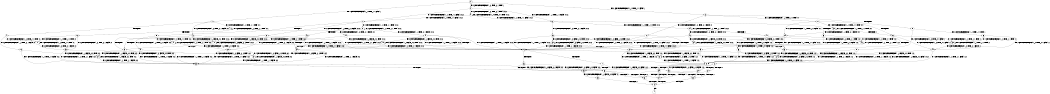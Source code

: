 digraph BCG {
size = "7, 10.5";
center = TRUE;
node [shape = circle];
0 [peripheries = 2];
0 -> 1 [label = "EX !1 !ATOMIC_EXCH_BRANCH (1, +1, TRUE, +1, 1, FALSE) !::"];
0 -> 2 [label = "EX !2 !ATOMIC_EXCH_BRANCH (1, +0, TRUE, +0, 1, TRUE) !::"];
0 -> 3 [label = "EX !0 !ATOMIC_EXCH_BRANCH (1, +1, TRUE, +1, 1, FALSE) !::"];
1 -> 4 [label = "TERMINATE !1"];
1 -> 5 [label = "EX !2 !ATOMIC_EXCH_BRANCH (1, +0, TRUE, +0, 1, FALSE) !:0:1:"];
1 -> 6 [label = "EX !0 !ATOMIC_EXCH_BRANCH (1, +1, TRUE, +1, 1, TRUE) !:0:1:"];
2 -> 7 [label = "EX !1 !ATOMIC_EXCH_BRANCH (1, +1, TRUE, +1, 1, FALSE) !:0:1:2:"];
2 -> 8 [label = "EX !0 !ATOMIC_EXCH_BRANCH (1, +1, TRUE, +1, 1, FALSE) !:0:1:2:"];
2 -> 9 [label = "EX !2 !ATOMIC_EXCH_BRANCH (1, +0, TRUE, +0, 1, TRUE) !:0:1:2:"];
3 -> 10 [label = "TERMINATE !0"];
3 -> 11 [label = "EX !1 !ATOMIC_EXCH_BRANCH (1, +1, TRUE, +1, 1, TRUE) !:0:"];
3 -> 12 [label = "EX !2 !ATOMIC_EXCH_BRANCH (1, +0, TRUE, +0, 1, FALSE) !:0:"];
4 -> 13 [label = "EX !2 !ATOMIC_EXCH_BRANCH (1, +0, TRUE, +0, 1, FALSE) !:0:"];
4 -> 14 [label = "EX !0 !ATOMIC_EXCH_BRANCH (1, +1, TRUE, +1, 1, TRUE) !:0:"];
5 -> 15 [label = "TERMINATE !1"];
5 -> 16 [label = "EX !0 !ATOMIC_EXCH_BRANCH (1, +1, TRUE, +1, 1, FALSE) !:0:1:2:"];
5 -> 17 [label = "EX !2 !ATOMIC_EXCH_BRANCH (1, +0, FALSE, +0, 2, TRUE) !:0:1:2:"];
6 -> 18 [label = "TERMINATE !1"];
6 -> 19 [label = "EX !2 !ATOMIC_EXCH_BRANCH (1, +0, TRUE, +0, 1, FALSE) !:0:1:"];
6 -> 6 [label = "EX !0 !ATOMIC_EXCH_BRANCH (1, +1, TRUE, +1, 1, TRUE) !:0:1:"];
7 -> 20 [label = "TERMINATE !1"];
7 -> 21 [label = "EX !0 !ATOMIC_EXCH_BRANCH (1, +1, TRUE, +1, 1, TRUE) !:0:1:2:"];
7 -> 22 [label = "EX !2 !ATOMIC_EXCH_BRANCH (1, +0, TRUE, +0, 1, FALSE) !:0:1:2:"];
8 -> 23 [label = "TERMINATE !0"];
8 -> 24 [label = "EX !1 !ATOMIC_EXCH_BRANCH (1, +1, TRUE, +1, 1, TRUE) !:0:1:2:"];
8 -> 25 [label = "EX !2 !ATOMIC_EXCH_BRANCH (1, +0, TRUE, +0, 1, FALSE) !:0:1:2:"];
9 -> 7 [label = "EX !1 !ATOMIC_EXCH_BRANCH (1, +1, TRUE, +1, 1, FALSE) !:0:1:2:"];
9 -> 8 [label = "EX !0 !ATOMIC_EXCH_BRANCH (1, +1, TRUE, +1, 1, FALSE) !:0:1:2:"];
9 -> 9 [label = "EX !2 !ATOMIC_EXCH_BRANCH (1, +0, TRUE, +0, 1, TRUE) !:0:1:2:"];
10 -> 26 [label = "EX !1 !ATOMIC_EXCH_BRANCH (1, +1, TRUE, +1, 1, TRUE) !::"];
10 -> 27 [label = "EX !2 !ATOMIC_EXCH_BRANCH (1, +0, TRUE, +0, 1, FALSE) !::"];
11 -> 28 [label = "TERMINATE !0"];
11 -> 29 [label = "EX !2 !ATOMIC_EXCH_BRANCH (1, +0, TRUE, +0, 1, FALSE) !:0:1:"];
11 -> 30 [label = "EX !1 !ATOMIC_EXCH_BRANCH (1, +1, TRUE, +1, 1, TRUE) !:0:1:"];
12 -> 31 [label = "TERMINATE !0"];
12 -> 16 [label = "EX !1 !ATOMIC_EXCH_BRANCH (1, +1, TRUE, +1, 1, FALSE) !:0:1:2:"];
12 -> 32 [label = "EX !2 !ATOMIC_EXCH_BRANCH (1, +0, FALSE, +0, 2, TRUE) !:0:1:2:"];
13 -> 33 [label = "EX !0 !ATOMIC_EXCH_BRANCH (1, +1, TRUE, +1, 1, FALSE) !:0:2:"];
13 -> 34 [label = "EX !2 !ATOMIC_EXCH_BRANCH (1, +0, FALSE, +0, 2, TRUE) !:0:2:"];
14 -> 35 [label = "EX !2 !ATOMIC_EXCH_BRANCH (1, +0, TRUE, +0, 1, FALSE) !:0:"];
14 -> 14 [label = "EX !0 !ATOMIC_EXCH_BRANCH (1, +1, TRUE, +1, 1, TRUE) !:0:"];
15 -> 33 [label = "EX !0 !ATOMIC_EXCH_BRANCH (1, +1, TRUE, +1, 1, FALSE) !:0:2:"];
15 -> 34 [label = "EX !2 !ATOMIC_EXCH_BRANCH (1, +0, FALSE, +0, 2, TRUE) !:0:2:"];
16 -> 36 [label = "TERMINATE !1"];
16 -> 37 [label = "TERMINATE !0"];
16 -> 38 [label = "EX !2 !ATOMIC_EXCH_BRANCH (1, +0, FALSE, +0, 2, FALSE) !:0:1:2:"];
17 -> 15 [label = "TERMINATE !1"];
17 -> 16 [label = "EX !0 !ATOMIC_EXCH_BRANCH (1, +1, TRUE, +1, 1, FALSE) !:0:1:2:"];
17 -> 17 [label = "EX !2 !ATOMIC_EXCH_BRANCH (1, +0, FALSE, +0, 2, TRUE) !:0:1:2:"];
18 -> 35 [label = "EX !2 !ATOMIC_EXCH_BRANCH (1, +0, TRUE, +0, 1, FALSE) !:0:"];
18 -> 14 [label = "EX !0 !ATOMIC_EXCH_BRANCH (1, +1, TRUE, +1, 1, TRUE) !:0:"];
19 -> 39 [label = "TERMINATE !1"];
19 -> 40 [label = "EX !2 !ATOMIC_EXCH_BRANCH (1, +0, FALSE, +0, 2, TRUE) !:0:1:2:"];
19 -> 16 [label = "EX !0 !ATOMIC_EXCH_BRANCH (1, +1, TRUE, +1, 1, FALSE) !:0:1:2:"];
20 -> 41 [label = "EX !0 !ATOMIC_EXCH_BRANCH (1, +1, TRUE, +1, 1, TRUE) !:0:2:"];
20 -> 42 [label = "EX !2 !ATOMIC_EXCH_BRANCH (1, +0, TRUE, +0, 1, FALSE) !:0:2:"];
21 -> 43 [label = "TERMINATE !1"];
21 -> 44 [label = "EX !2 !ATOMIC_EXCH_BRANCH (1, +0, TRUE, +0, 1, FALSE) !:0:1:2:"];
21 -> 21 [label = "EX !0 !ATOMIC_EXCH_BRANCH (1, +1, TRUE, +1, 1, TRUE) !:0:1:2:"];
22 -> 15 [label = "TERMINATE !1"];
22 -> 16 [label = "EX !0 !ATOMIC_EXCH_BRANCH (1, +1, TRUE, +1, 1, FALSE) !:0:1:2:"];
22 -> 17 [label = "EX !2 !ATOMIC_EXCH_BRANCH (1, +0, FALSE, +0, 2, TRUE) !:0:1:2:"];
23 -> 45 [label = "EX !1 !ATOMIC_EXCH_BRANCH (1, +1, TRUE, +1, 1, TRUE) !:1:2:"];
23 -> 46 [label = "EX !2 !ATOMIC_EXCH_BRANCH (1, +0, TRUE, +0, 1, FALSE) !:1:2:"];
24 -> 47 [label = "TERMINATE !0"];
24 -> 48 [label = "EX !2 !ATOMIC_EXCH_BRANCH (1, +0, TRUE, +0, 1, FALSE) !:0:1:2:"];
24 -> 24 [label = "EX !1 !ATOMIC_EXCH_BRANCH (1, +1, TRUE, +1, 1, TRUE) !:0:1:2:"];
25 -> 31 [label = "TERMINATE !0"];
25 -> 16 [label = "EX !1 !ATOMIC_EXCH_BRANCH (1, +1, TRUE, +1, 1, FALSE) !:0:1:2:"];
25 -> 32 [label = "EX !2 !ATOMIC_EXCH_BRANCH (1, +0, FALSE, +0, 2, TRUE) !:0:1:2:"];
26 -> 49 [label = "EX !2 !ATOMIC_EXCH_BRANCH (1, +0, TRUE, +0, 1, FALSE) !:1:"];
26 -> 50 [label = "EX !1 !ATOMIC_EXCH_BRANCH (1, +1, TRUE, +1, 1, TRUE) !:1:"];
27 -> 51 [label = "EX !1 !ATOMIC_EXCH_BRANCH (1, +1, TRUE, +1, 1, FALSE) !:1:2:"];
27 -> 52 [label = "EX !2 !ATOMIC_EXCH_BRANCH (1, +0, FALSE, +0, 2, TRUE) !:1:2:"];
28 -> 49 [label = "EX !2 !ATOMIC_EXCH_BRANCH (1, +0, TRUE, +0, 1, FALSE) !:1:"];
28 -> 50 [label = "EX !1 !ATOMIC_EXCH_BRANCH (1, +1, TRUE, +1, 1, TRUE) !:1:"];
29 -> 53 [label = "TERMINATE !0"];
29 -> 54 [label = "EX !2 !ATOMIC_EXCH_BRANCH (1, +0, FALSE, +0, 2, TRUE) !:0:1:2:"];
29 -> 16 [label = "EX !1 !ATOMIC_EXCH_BRANCH (1, +1, TRUE, +1, 1, FALSE) !:0:1:2:"];
30 -> 28 [label = "TERMINATE !0"];
30 -> 29 [label = "EX !2 !ATOMIC_EXCH_BRANCH (1, +0, TRUE, +0, 1, FALSE) !:0:1:"];
30 -> 30 [label = "EX !1 !ATOMIC_EXCH_BRANCH (1, +1, TRUE, +1, 1, TRUE) !:0:1:"];
31 -> 51 [label = "EX !1 !ATOMIC_EXCH_BRANCH (1, +1, TRUE, +1, 1, FALSE) !:1:2:"];
31 -> 52 [label = "EX !2 !ATOMIC_EXCH_BRANCH (1, +0, FALSE, +0, 2, TRUE) !:1:2:"];
32 -> 31 [label = "TERMINATE !0"];
32 -> 16 [label = "EX !1 !ATOMIC_EXCH_BRANCH (1, +1, TRUE, +1, 1, FALSE) !:0:1:2:"];
32 -> 32 [label = "EX !2 !ATOMIC_EXCH_BRANCH (1, +0, FALSE, +0, 2, TRUE) !:0:1:2:"];
33 -> 55 [label = "TERMINATE !0"];
33 -> 56 [label = "EX !2 !ATOMIC_EXCH_BRANCH (1, +0, FALSE, +0, 2, FALSE) !:0:2:"];
34 -> 33 [label = "EX !0 !ATOMIC_EXCH_BRANCH (1, +1, TRUE, +1, 1, FALSE) !:0:2:"];
34 -> 34 [label = "EX !2 !ATOMIC_EXCH_BRANCH (1, +0, FALSE, +0, 2, TRUE) !:0:2:"];
35 -> 57 [label = "EX !2 !ATOMIC_EXCH_BRANCH (1, +0, FALSE, +0, 2, TRUE) !:0:2:"];
35 -> 33 [label = "EX !0 !ATOMIC_EXCH_BRANCH (1, +1, TRUE, +1, 1, FALSE) !:0:2:"];
36 -> 55 [label = "TERMINATE !0"];
36 -> 56 [label = "EX !2 !ATOMIC_EXCH_BRANCH (1, +0, FALSE, +0, 2, FALSE) !:0:2:"];
37 -> 55 [label = "TERMINATE !1"];
37 -> 58 [label = "EX !2 !ATOMIC_EXCH_BRANCH (1, +0, FALSE, +0, 2, FALSE) !:1:2:"];
38 -> 59 [label = "TERMINATE !1"];
38 -> 60 [label = "TERMINATE !2"];
38 -> 61 [label = "TERMINATE !0"];
39 -> 57 [label = "EX !2 !ATOMIC_EXCH_BRANCH (1, +0, FALSE, +0, 2, TRUE) !:0:2:"];
39 -> 33 [label = "EX !0 !ATOMIC_EXCH_BRANCH (1, +1, TRUE, +1, 1, FALSE) !:0:2:"];
40 -> 39 [label = "TERMINATE !1"];
40 -> 40 [label = "EX !2 !ATOMIC_EXCH_BRANCH (1, +0, FALSE, +0, 2, TRUE) !:0:1:2:"];
40 -> 16 [label = "EX !0 !ATOMIC_EXCH_BRANCH (1, +1, TRUE, +1, 1, FALSE) !:0:1:2:"];
41 -> 62 [label = "EX !2 !ATOMIC_EXCH_BRANCH (1, +0, TRUE, +0, 1, FALSE) !:0:2:"];
41 -> 41 [label = "EX !0 !ATOMIC_EXCH_BRANCH (1, +1, TRUE, +1, 1, TRUE) !:0:2:"];
42 -> 33 [label = "EX !0 !ATOMIC_EXCH_BRANCH (1, +1, TRUE, +1, 1, FALSE) !:0:2:"];
42 -> 34 [label = "EX !2 !ATOMIC_EXCH_BRANCH (1, +0, FALSE, +0, 2, TRUE) !:0:2:"];
43 -> 62 [label = "EX !2 !ATOMIC_EXCH_BRANCH (1, +0, TRUE, +0, 1, FALSE) !:0:2:"];
43 -> 41 [label = "EX !0 !ATOMIC_EXCH_BRANCH (1, +1, TRUE, +1, 1, TRUE) !:0:2:"];
44 -> 39 [label = "TERMINATE !1"];
44 -> 40 [label = "EX !2 !ATOMIC_EXCH_BRANCH (1, +0, FALSE, +0, 2, TRUE) !:0:1:2:"];
44 -> 16 [label = "EX !0 !ATOMIC_EXCH_BRANCH (1, +1, TRUE, +1, 1, FALSE) !:0:1:2:"];
45 -> 63 [label = "EX !2 !ATOMIC_EXCH_BRANCH (1, +0, TRUE, +0, 1, FALSE) !:1:2:"];
45 -> 45 [label = "EX !1 !ATOMIC_EXCH_BRANCH (1, +1, TRUE, +1, 1, TRUE) !:1:2:"];
46 -> 51 [label = "EX !1 !ATOMIC_EXCH_BRANCH (1, +1, TRUE, +1, 1, FALSE) !:1:2:"];
46 -> 52 [label = "EX !2 !ATOMIC_EXCH_BRANCH (1, +0, FALSE, +0, 2, TRUE) !:1:2:"];
47 -> 63 [label = "EX !2 !ATOMIC_EXCH_BRANCH (1, +0, TRUE, +0, 1, FALSE) !:1:2:"];
47 -> 45 [label = "EX !1 !ATOMIC_EXCH_BRANCH (1, +1, TRUE, +1, 1, TRUE) !:1:2:"];
48 -> 53 [label = "TERMINATE !0"];
48 -> 54 [label = "EX !2 !ATOMIC_EXCH_BRANCH (1, +0, FALSE, +0, 2, TRUE) !:0:1:2:"];
48 -> 16 [label = "EX !1 !ATOMIC_EXCH_BRANCH (1, +1, TRUE, +1, 1, FALSE) !:0:1:2:"];
49 -> 64 [label = "EX !2 !ATOMIC_EXCH_BRANCH (1, +0, FALSE, +0, 2, TRUE) !:1:2:"];
49 -> 51 [label = "EX !1 !ATOMIC_EXCH_BRANCH (1, +1, TRUE, +1, 1, FALSE) !:1:2:"];
50 -> 49 [label = "EX !2 !ATOMIC_EXCH_BRANCH (1, +0, TRUE, +0, 1, FALSE) !:1:"];
50 -> 50 [label = "EX !1 !ATOMIC_EXCH_BRANCH (1, +1, TRUE, +1, 1, TRUE) !:1:"];
51 -> 55 [label = "TERMINATE !1"];
51 -> 58 [label = "EX !2 !ATOMIC_EXCH_BRANCH (1, +0, FALSE, +0, 2, FALSE) !:1:2:"];
52 -> 51 [label = "EX !1 !ATOMIC_EXCH_BRANCH (1, +1, TRUE, +1, 1, FALSE) !:1:2:"];
52 -> 52 [label = "EX !2 !ATOMIC_EXCH_BRANCH (1, +0, FALSE, +0, 2, TRUE) !:1:2:"];
53 -> 64 [label = "EX !2 !ATOMIC_EXCH_BRANCH (1, +0, FALSE, +0, 2, TRUE) !:1:2:"];
53 -> 51 [label = "EX !1 !ATOMIC_EXCH_BRANCH (1, +1, TRUE, +1, 1, FALSE) !:1:2:"];
54 -> 53 [label = "TERMINATE !0"];
54 -> 54 [label = "EX !2 !ATOMIC_EXCH_BRANCH (1, +0, FALSE, +0, 2, TRUE) !:0:1:2:"];
54 -> 16 [label = "EX !1 !ATOMIC_EXCH_BRANCH (1, +1, TRUE, +1, 1, FALSE) !:0:1:2:"];
55 -> 65 [label = "EX !2 !ATOMIC_EXCH_BRANCH (1, +0, FALSE, +0, 2, FALSE) !:2:"];
56 -> 66 [label = "TERMINATE !2"];
56 -> 67 [label = "TERMINATE !0"];
57 -> 57 [label = "EX !2 !ATOMIC_EXCH_BRANCH (1, +0, FALSE, +0, 2, TRUE) !:0:2:"];
57 -> 33 [label = "EX !0 !ATOMIC_EXCH_BRANCH (1, +1, TRUE, +1, 1, FALSE) !:0:2:"];
58 -> 67 [label = "TERMINATE !1"];
58 -> 68 [label = "TERMINATE !2"];
59 -> 66 [label = "TERMINATE !2"];
59 -> 67 [label = "TERMINATE !0"];
60 -> 66 [label = "TERMINATE !1"];
60 -> 68 [label = "TERMINATE !0"];
61 -> 67 [label = "TERMINATE !1"];
61 -> 68 [label = "TERMINATE !2"];
62 -> 57 [label = "EX !2 !ATOMIC_EXCH_BRANCH (1, +0, FALSE, +0, 2, TRUE) !:0:2:"];
62 -> 33 [label = "EX !0 !ATOMIC_EXCH_BRANCH (1, +1, TRUE, +1, 1, FALSE) !:0:2:"];
63 -> 64 [label = "EX !2 !ATOMIC_EXCH_BRANCH (1, +0, FALSE, +0, 2, TRUE) !:1:2:"];
63 -> 51 [label = "EX !1 !ATOMIC_EXCH_BRANCH (1, +1, TRUE, +1, 1, FALSE) !:1:2:"];
64 -> 64 [label = "EX !2 !ATOMIC_EXCH_BRANCH (1, +0, FALSE, +0, 2, TRUE) !:1:2:"];
64 -> 51 [label = "EX !1 !ATOMIC_EXCH_BRANCH (1, +1, TRUE, +1, 1, FALSE) !:1:2:"];
65 -> 69 [label = "TERMINATE !2"];
66 -> 69 [label = "TERMINATE !0"];
67 -> 69 [label = "TERMINATE !2"];
68 -> 69 [label = "TERMINATE !1"];
69 -> 70 [label = "exit"];
}

